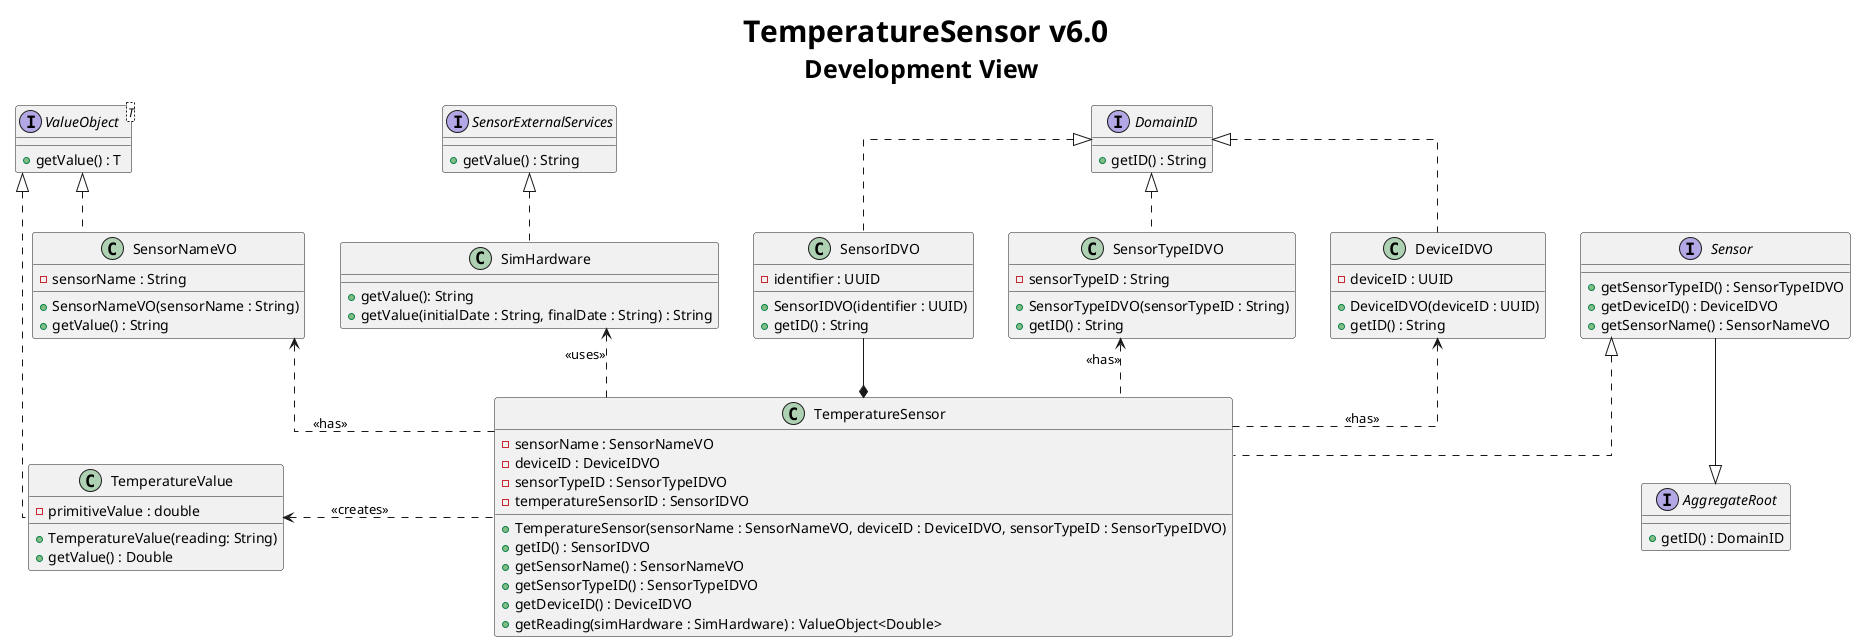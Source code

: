 @startuml
title <size: 30> TemperatureSensor v6.0\n<size: 25>Development View

skinparam linetype ortho

interface Sensor {

}

interface AggregateRoot{
    + getID() : DomainID
}

interface DomainID{
    + getID() : String
}

interface ValueObject<T> {
    + getValue() : T
}

interface Sensor {
    + getSensorTypeID() : SensorTypeIDVO
    + getDeviceID() : DeviceIDVO
    + getSensorName() : SensorNameVO
}

interface SensorExternalServices{
     + getValue() : String
}

class TemperatureSensor{
    - sensorName : SensorNameVO
    - deviceID : DeviceIDVO
    - sensorTypeID : SensorTypeIDVO
    - temperatureSensorID : SensorIDVO

    + TemperatureSensor(sensorName : SensorNameVO, deviceID : DeviceIDVO, sensorTypeID : SensorTypeIDVO)
    + getID() : SensorIDVO
    + getSensorName() : SensorNameVO
    + getSensorTypeID() : SensorTypeIDVO
    + getDeviceID() : DeviceIDVO
    + getReading(simHardware : SimHardware) : ValueObject<Double>
}

class TemperatureValue{
    - primitiveValue : double

    + TemperatureValue(reading: String)
    + getValue() : Double
}

class SimHardware{
    + getValue(): String
    + getValue(initialDate : String, finalDate : String) : String
}

class SensorNameVO{
    - sensorName : String
    + SensorNameVO(sensorName : String)
    + getValue() : String
}

class SensorIDVO{
    - identifier : UUID
    + SensorIDVO(identifier : UUID)
    + getID() : String
}


class SensorTypeIDVO{
    - sensorTypeID : String
    + SensorTypeIDVO(sensorTypeID : String)
    + getID() : String
}

class DeviceIDVO{
    - deviceID : UUID
    + DeviceIDVO(deviceID : UUID)
    + getID() : String
}


Sensor <|.. TemperatureSensor
SimHardware <.. TemperatureSensor : <<uses>>

SensorNameVO <.. TemperatureSensor : <<has>>
SensorExternalServices <|..down SimHardware
SensorIDVO --* TemperatureSensor
TemperatureValue <..right TemperatureSensor : <<creates>>
SensorTypeIDVO <.. TemperatureSensor : <<has>>
DeviceIDVO <.. TemperatureSensor : <<has>>

ValueObject <|.. SensorNameVO
DomainID  <|.. SensorIDVO
DomainID  <|.. SensorTypeIDVO
DomainID  <|.. DeviceIDVO

ValueObject <|.. TemperatureValue
Sensor --|>AggregateRoot

@enduml